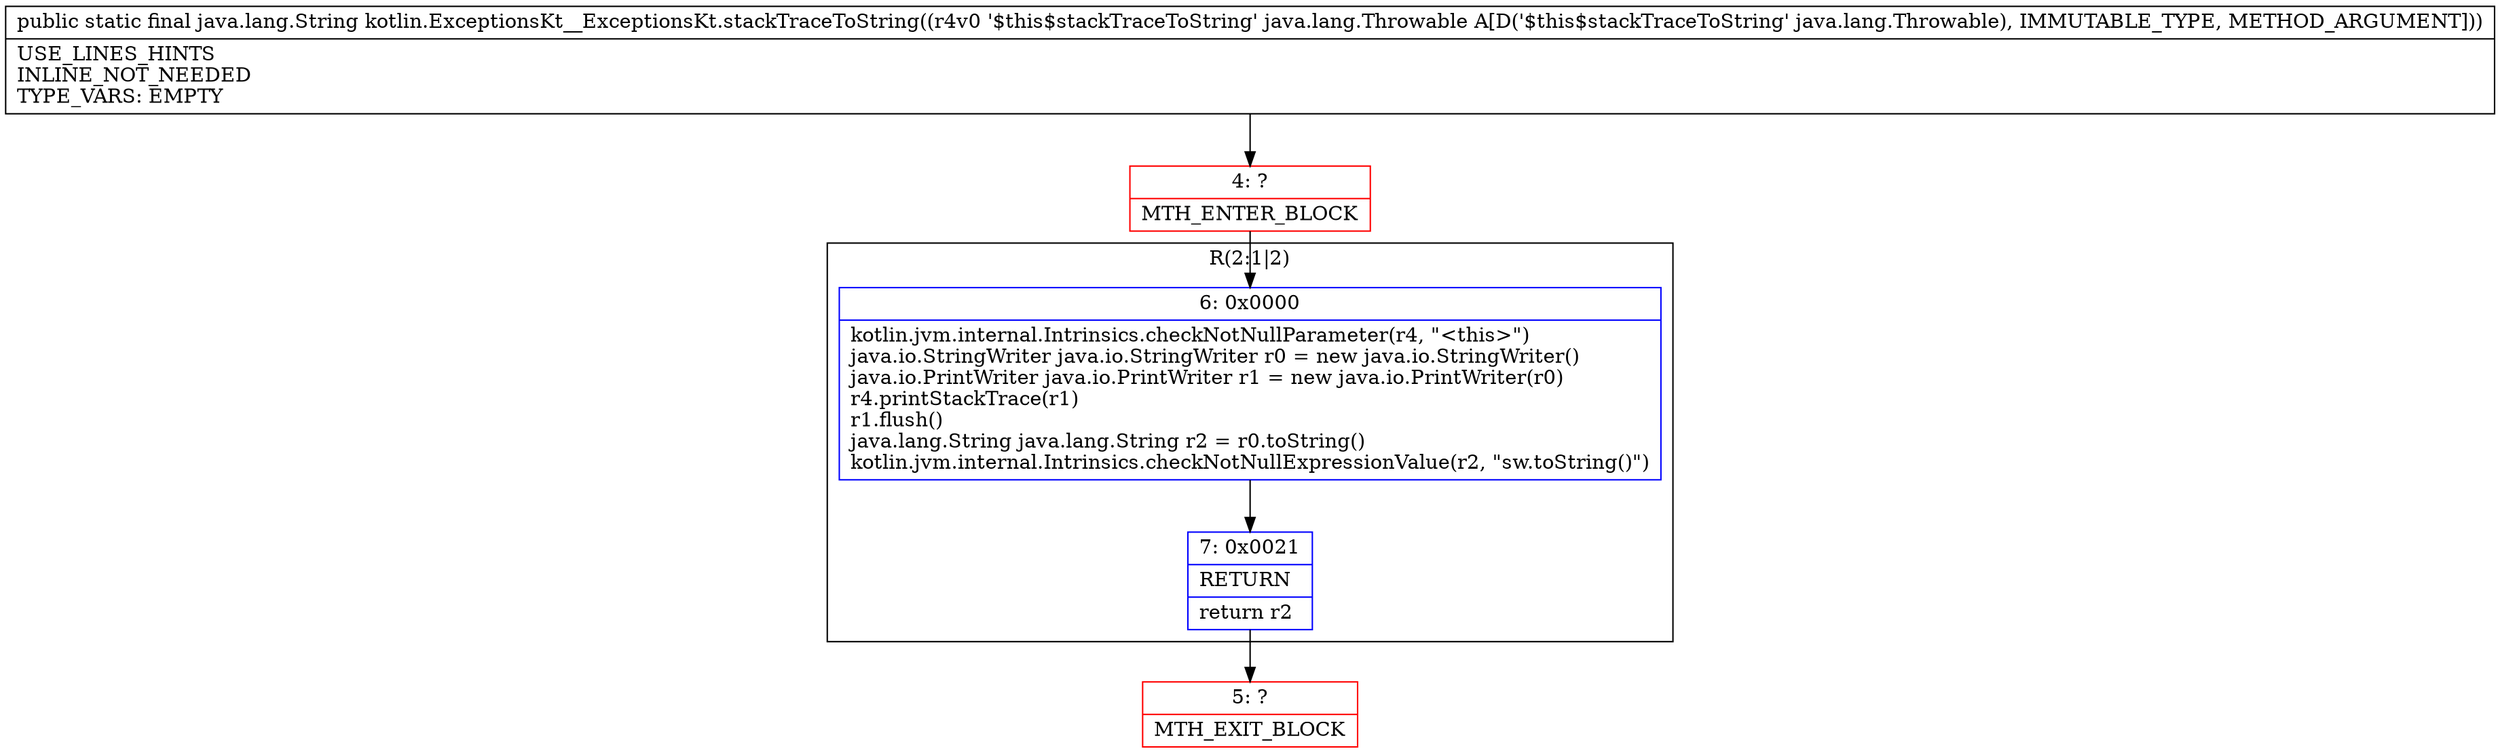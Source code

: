 digraph "CFG forkotlin.ExceptionsKt__ExceptionsKt.stackTraceToString(Ljava\/lang\/Throwable;)Ljava\/lang\/String;" {
subgraph cluster_Region_1568281401 {
label = "R(2:1|2)";
node [shape=record,color=blue];
Node_6 [shape=record,label="{6\:\ 0x0000|kotlin.jvm.internal.Intrinsics.checkNotNullParameter(r4, \"\<this\>\")\ljava.io.StringWriter java.io.StringWriter r0 = new java.io.StringWriter()\ljava.io.PrintWriter java.io.PrintWriter r1 = new java.io.PrintWriter(r0)\lr4.printStackTrace(r1)\lr1.flush()\ljava.lang.String java.lang.String r2 = r0.toString()\lkotlin.jvm.internal.Intrinsics.checkNotNullExpressionValue(r2, \"sw.toString()\")\l}"];
Node_7 [shape=record,label="{7\:\ 0x0021|RETURN\l|return r2\l}"];
}
Node_4 [shape=record,color=red,label="{4\:\ ?|MTH_ENTER_BLOCK\l}"];
Node_5 [shape=record,color=red,label="{5\:\ ?|MTH_EXIT_BLOCK\l}"];
MethodNode[shape=record,label="{public static final java.lang.String kotlin.ExceptionsKt__ExceptionsKt.stackTraceToString((r4v0 '$this$stackTraceToString' java.lang.Throwable A[D('$this$stackTraceToString' java.lang.Throwable), IMMUTABLE_TYPE, METHOD_ARGUMENT]))  | USE_LINES_HINTS\lINLINE_NOT_NEEDED\lTYPE_VARS: EMPTY\l}"];
MethodNode -> Node_4;Node_6 -> Node_7;
Node_7 -> Node_5;
Node_4 -> Node_6;
}

